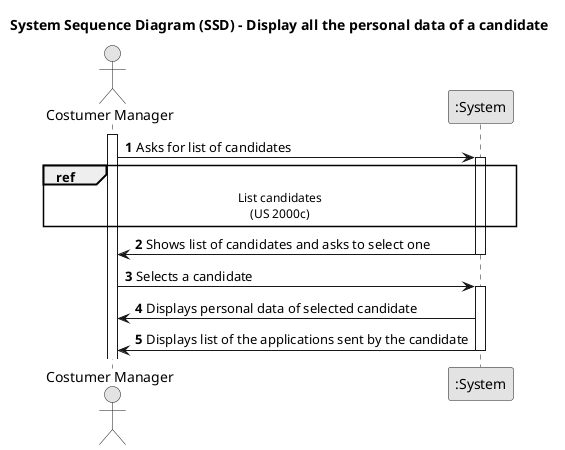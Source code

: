 @startuml
skinparam monochrome true
skinparam packageStyle rectangle
skinparam shadowing false

title System Sequence Diagram (SSD) - Display all the personal data of a candidate

autonumber

actor "Costumer Manager" as Manager
participant ":System" as System

activate Manager

    Manager -> System : Asks for list of candidates
    activate System

        ref over System , Manager: List candidates\n(US 2000c)
        System -> Manager : Shows list of candidates and asks to select one

    deactivate System

    Manager -> System : Selects a candidate
    activate System

        System -> Manager : Displays personal data of selected candidate
        System -> Manager : Displays list of the applications sent by the candidate

    deactivate System
    
@enduml